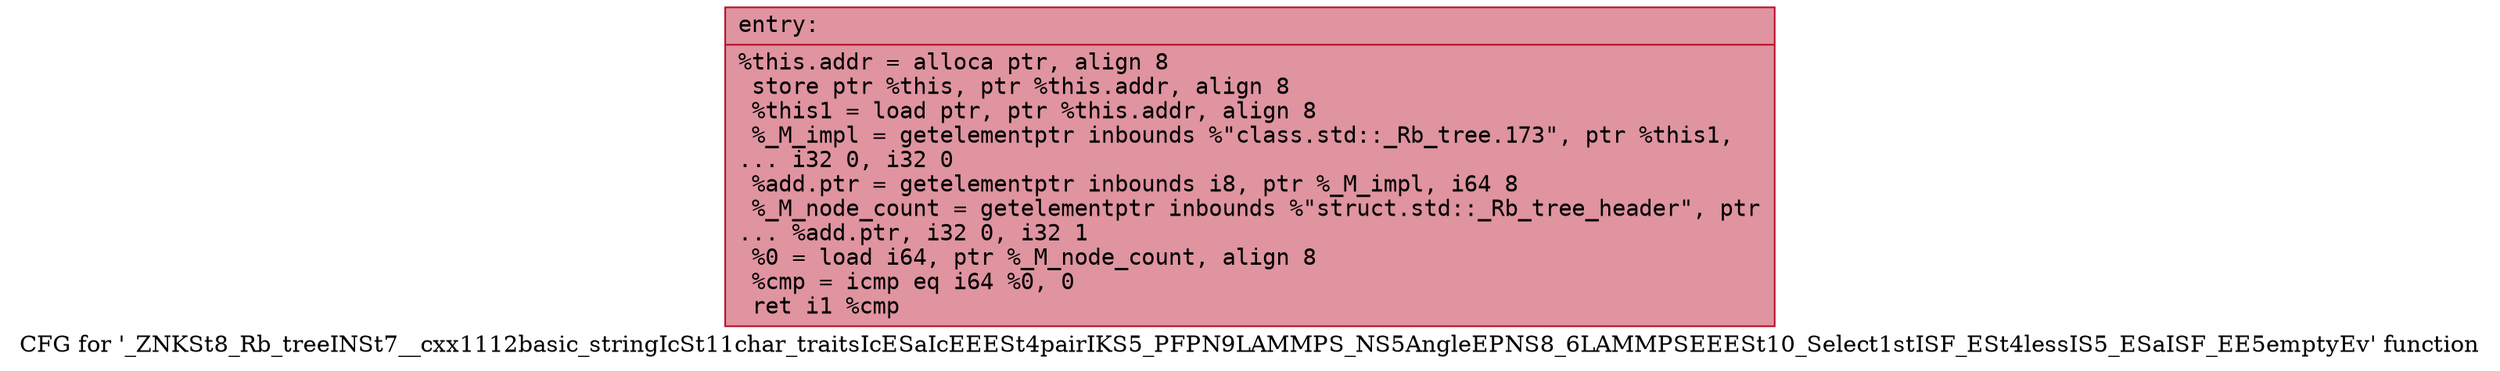 digraph "CFG for '_ZNKSt8_Rb_treeINSt7__cxx1112basic_stringIcSt11char_traitsIcESaIcEEESt4pairIKS5_PFPN9LAMMPS_NS5AngleEPNS8_6LAMMPSEEESt10_Select1stISF_ESt4lessIS5_ESaISF_EE5emptyEv' function" {
	label="CFG for '_ZNKSt8_Rb_treeINSt7__cxx1112basic_stringIcSt11char_traitsIcESaIcEEESt4pairIKS5_PFPN9LAMMPS_NS5AngleEPNS8_6LAMMPSEEESt10_Select1stISF_ESt4lessIS5_ESaISF_EE5emptyEv' function";

	Node0x562846ae7990 [shape=record,color="#b70d28ff", style=filled, fillcolor="#b70d2870" fontname="Courier",label="{entry:\l|  %this.addr = alloca ptr, align 8\l  store ptr %this, ptr %this.addr, align 8\l  %this1 = load ptr, ptr %this.addr, align 8\l  %_M_impl = getelementptr inbounds %\"class.std::_Rb_tree.173\", ptr %this1,\l... i32 0, i32 0\l  %add.ptr = getelementptr inbounds i8, ptr %_M_impl, i64 8\l  %_M_node_count = getelementptr inbounds %\"struct.std::_Rb_tree_header\", ptr\l... %add.ptr, i32 0, i32 1\l  %0 = load i64, ptr %_M_node_count, align 8\l  %cmp = icmp eq i64 %0, 0\l  ret i1 %cmp\l}"];
}
